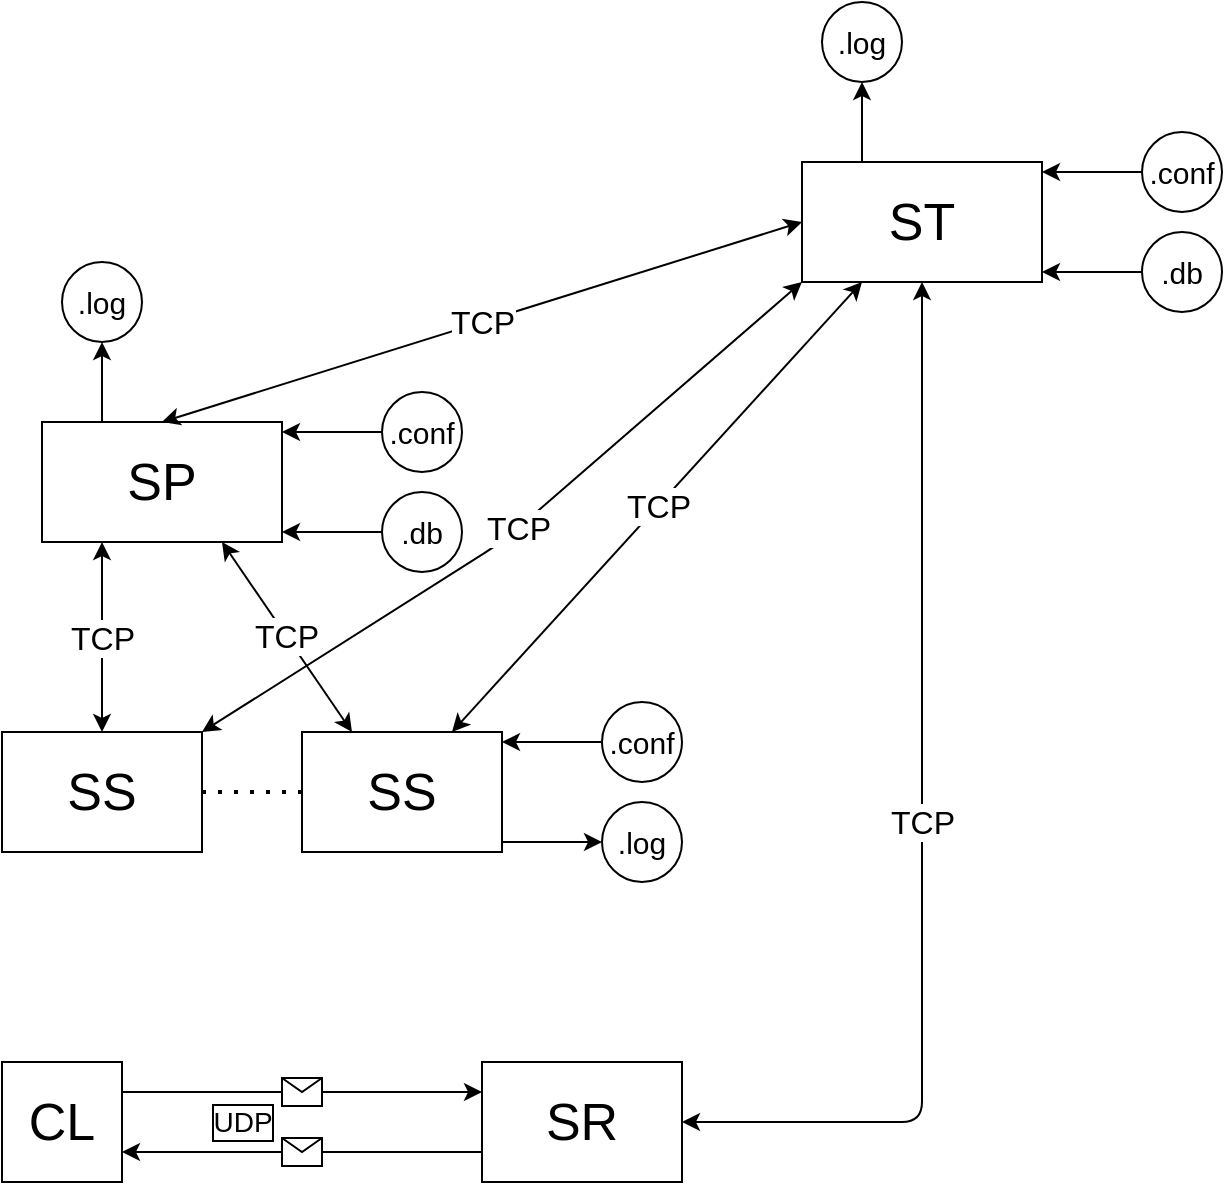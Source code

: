 <mxfile version="20.5.3" type="github">
  <diagram id="p-Q8rodp78rbxrCdaMyr" name="Page-1">
    <mxGraphModel dx="1038" dy="1679" grid="1" gridSize="10" guides="1" tooltips="1" connect="1" arrows="1" fold="1" page="1" pageScale="1" pageWidth="850" pageHeight="1100" math="0" shadow="0">
      <root>
        <mxCell id="0" />
        <mxCell id="1" parent="0" />
        <mxCell id="2" value="SP" style="rounded=0;whiteSpace=wrap;html=1;fontSize=26;" parent="1" vertex="1">
          <mxGeometry x="150" y="160" width="120" height="60" as="geometry" />
        </mxCell>
        <mxCell id="4" value="TCP&lt;font style=&quot;font-size: 16px;&quot;&gt;&lt;br style=&quot;font-size: 16px;&quot;&gt;&lt;/font&gt;" style="endArrow=classic;startArrow=classic;html=1;fontSize=16;entryX=0.25;entryY=0;entryDx=0;entryDy=0;exitX=0.75;exitY=1;exitDx=0;exitDy=0;" parent="1" source="2" target="19" edge="1">
          <mxGeometry width="50" height="50" relative="1" as="geometry">
            <mxPoint x="190" y="220" as="sourcePoint" />
            <mxPoint x="305" y="280" as="targetPoint" />
          </mxGeometry>
        </mxCell>
        <mxCell id="6" value="&lt;br&gt;" style="endArrow=classic;html=1;fontSize=16;exitX=0;exitY=0.5;exitDx=0;exitDy=0;entryX=1;entryY=0;entryDx=0;entryDy=0;" parent="1" source="28" edge="1">
          <mxGeometry x="-1" y="-20" width="50" height="50" relative="1" as="geometry">
            <mxPoint x="320" y="180" as="sourcePoint" />
            <mxPoint x="270" y="165" as="targetPoint" />
            <mxPoint x="20" y="20" as="offset" />
          </mxGeometry>
        </mxCell>
        <mxCell id="8" value="" style="endArrow=classic;html=1;fontSize=16;exitX=0.25;exitY=0;exitDx=0;exitDy=0;" parent="1" source="2" edge="1">
          <mxGeometry x="1" y="-22" width="50" height="50" relative="1" as="geometry">
            <mxPoint x="200" y="130" as="sourcePoint" />
            <mxPoint x="180" y="120" as="targetPoint" />
            <mxPoint x="-2" y="-10" as="offset" />
          </mxGeometry>
        </mxCell>
        <mxCell id="9" value="CL" style="rounded=0;whiteSpace=wrap;html=1;fontSize=26;" parent="1" vertex="1">
          <mxGeometry x="130" y="480" width="60" height="60" as="geometry" />
        </mxCell>
        <mxCell id="16" value="" style="endArrow=none;dashed=1;html=1;dashPattern=1 3;strokeWidth=2;fontSize=16;exitX=1;exitY=0.5;exitDx=0;exitDy=0;" parent="1" source="18" edge="1">
          <mxGeometry width="50" height="50" relative="1" as="geometry">
            <mxPoint x="220" y="345" as="sourcePoint" />
            <mxPoint x="280" y="345" as="targetPoint" />
          </mxGeometry>
        </mxCell>
        <mxCell id="18" value="SS" style="rounded=0;whiteSpace=wrap;html=1;fontSize=26;" parent="1" vertex="1">
          <mxGeometry x="130" y="315" width="100" height="60" as="geometry" />
        </mxCell>
        <mxCell id="19" value="SS" style="rounded=0;whiteSpace=wrap;html=1;fontSize=26;" parent="1" vertex="1">
          <mxGeometry x="280" y="315" width="100" height="60" as="geometry" />
        </mxCell>
        <mxCell id="24" value="" style="endArrow=classic;html=1;rounded=1;labelBorderColor=default;fontSize=16;entryX=0;entryY=0.25;entryDx=0;entryDy=0;exitX=1;exitY=0.25;exitDx=0;exitDy=0;" parent="1" source="9" target="9mBYy3MYTDiPbNTP9v6o-39" edge="1">
          <mxGeometry relative="1" as="geometry">
            <mxPoint x="57.16" y="598.57" as="sourcePoint" />
            <mxPoint x="157.16" y="510" as="targetPoint" />
          </mxGeometry>
        </mxCell>
        <mxCell id="25" value="" style="shape=message;html=1;outlineConnect=0;fontSize=16;" parent="24" vertex="1">
          <mxGeometry width="20" height="14" relative="1" as="geometry">
            <mxPoint x="-10" y="-7" as="offset" />
          </mxGeometry>
        </mxCell>
        <mxCell id="26" value="UDP" style="endArrow=classic;html=1;rounded=1;labelBorderColor=default;fontSize=14;entryX=1;entryY=0.75;entryDx=0;entryDy=0;exitX=0;exitY=0.75;exitDx=0;exitDy=0;" parent="1" source="9mBYy3MYTDiPbNTP9v6o-39" target="9" edge="1">
          <mxGeometry x="0.333" y="-15" relative="1" as="geometry">
            <mxPoint x="200.0" y="539.82" as="sourcePoint" />
            <mxPoint x="187.16" y="540" as="targetPoint" />
            <mxPoint as="offset" />
          </mxGeometry>
        </mxCell>
        <mxCell id="27" value="" style="shape=message;html=1;outlineConnect=0;fontSize=16;" parent="26" vertex="1">
          <mxGeometry width="20" height="14" relative="1" as="geometry">
            <mxPoint x="-10" y="-7" as="offset" />
          </mxGeometry>
        </mxCell>
        <mxCell id="28" value=".conf" style="ellipse;whiteSpace=wrap;html=1;aspect=fixed;fontSize=15;" parent="1" vertex="1">
          <mxGeometry x="320" y="145" width="40" height="40" as="geometry" />
        </mxCell>
        <mxCell id="29" value="&lt;br&gt;" style="endArrow=classic;html=1;fontSize=16;exitX=0;exitY=0.5;exitDx=0;exitDy=0;" parent="1" source="30" edge="1">
          <mxGeometry x="-1" y="-20" width="50" height="50" relative="1" as="geometry">
            <mxPoint x="320" y="220" as="sourcePoint" />
            <mxPoint x="270" y="215.0" as="targetPoint" />
            <mxPoint x="20" y="20" as="offset" />
          </mxGeometry>
        </mxCell>
        <mxCell id="30" value=".db" style="ellipse;whiteSpace=wrap;html=1;aspect=fixed;fontSize=15;" parent="1" vertex="1">
          <mxGeometry x="320" y="195" width="40" height="40" as="geometry" />
        </mxCell>
        <mxCell id="34" value=".log" style="ellipse;whiteSpace=wrap;html=1;aspect=fixed;fontSize=15;" parent="1" vertex="1">
          <mxGeometry x="160" y="80" width="40" height="40" as="geometry" />
        </mxCell>
        <mxCell id="35" value="&lt;br&gt;" style="endArrow=classic;html=1;fontSize=16;exitX=0;exitY=0.5;exitDx=0;exitDy=0;entryX=1;entryY=0;entryDx=0;entryDy=0;" parent="1" source="36" edge="1">
          <mxGeometry x="-1" y="-20" width="50" height="50" relative="1" as="geometry">
            <mxPoint x="430" y="335" as="sourcePoint" />
            <mxPoint x="380" y="320.0" as="targetPoint" />
            <mxPoint x="20" y="20" as="offset" />
          </mxGeometry>
        </mxCell>
        <mxCell id="36" value=".conf" style="ellipse;whiteSpace=wrap;html=1;aspect=fixed;fontSize=15;" parent="1" vertex="1">
          <mxGeometry x="430" y="300" width="40" height="40" as="geometry" />
        </mxCell>
        <mxCell id="37" value="&lt;br&gt;" style="endArrow=classic;html=1;fontSize=16;entryX=0;entryY=0.5;entryDx=0;entryDy=0;" parent="1" target="38" edge="1">
          <mxGeometry x="-1" y="-20" width="50" height="50" relative="1" as="geometry">
            <mxPoint x="380" y="370" as="sourcePoint" />
            <mxPoint x="410" y="355" as="targetPoint" />
            <mxPoint x="20" y="20" as="offset" />
          </mxGeometry>
        </mxCell>
        <mxCell id="38" value=".log" style="ellipse;whiteSpace=wrap;html=1;aspect=fixed;fontSize=15;" parent="1" vertex="1">
          <mxGeometry x="430" y="350" width="40" height="40" as="geometry" />
        </mxCell>
        <mxCell id="9mBYy3MYTDiPbNTP9v6o-38" value="TCP&lt;font style=&quot;font-size: 16px;&quot;&gt;&lt;br style=&quot;font-size: 16px;&quot;&gt;&lt;/font&gt;" style="endArrow=classic;startArrow=classic;html=1;fontSize=16;entryX=0.5;entryY=0;entryDx=0;entryDy=0;exitX=0.25;exitY=1;exitDx=0;exitDy=0;" edge="1" parent="1" source="2" target="18">
          <mxGeometry width="50" height="50" relative="1" as="geometry">
            <mxPoint x="90" y="210" as="sourcePoint" />
            <mxPoint x="185" y="305" as="targetPoint" />
          </mxGeometry>
        </mxCell>
        <mxCell id="9mBYy3MYTDiPbNTP9v6o-39" value="SR" style="rounded=0;whiteSpace=wrap;html=1;fontSize=26;" vertex="1" parent="1">
          <mxGeometry x="370" y="480" width="100" height="60" as="geometry" />
        </mxCell>
        <mxCell id="9mBYy3MYTDiPbNTP9v6o-40" value="ST" style="rounded=0;whiteSpace=wrap;html=1;fontSize=26;" vertex="1" parent="1">
          <mxGeometry x="530" y="30" width="120" height="60" as="geometry" />
        </mxCell>
        <mxCell id="9mBYy3MYTDiPbNTP9v6o-49" value="TCP&lt;font style=&quot;font-size: 16px;&quot;&gt;&lt;br style=&quot;font-size: 16px;&quot;&gt;&lt;/font&gt;" style="endArrow=classic;startArrow=classic;html=1;fontSize=16;entryX=1;entryY=0.5;entryDx=0;entryDy=0;exitX=0.5;exitY=1;exitDx=0;exitDy=0;" edge="1" parent="1" source="9mBYy3MYTDiPbNTP9v6o-40" target="9mBYy3MYTDiPbNTP9v6o-39">
          <mxGeometry width="50" height="50" relative="1" as="geometry">
            <mxPoint x="530" y="350" as="sourcePoint" />
            <mxPoint x="595" y="445" as="targetPoint" />
            <Array as="points">
              <mxPoint x="590" y="510" />
            </Array>
          </mxGeometry>
        </mxCell>
        <mxCell id="9mBYy3MYTDiPbNTP9v6o-50" value="TCP&lt;font style=&quot;font-size: 16px;&quot;&gt;&lt;br style=&quot;font-size: 16px;&quot;&gt;&lt;/font&gt;" style="endArrow=classic;startArrow=classic;html=1;fontSize=16;entryX=0.5;entryY=0;entryDx=0;entryDy=0;exitX=0;exitY=0.5;exitDx=0;exitDy=0;" edge="1" parent="1" source="9mBYy3MYTDiPbNTP9v6o-40" target="2">
          <mxGeometry width="50" height="50" relative="1" as="geometry">
            <mxPoint x="393" y="65" as="sourcePoint" />
            <mxPoint x="458" y="160" as="targetPoint" />
          </mxGeometry>
        </mxCell>
        <mxCell id="9mBYy3MYTDiPbNTP9v6o-55" value="&lt;br&gt;" style="endArrow=classic;html=1;fontSize=16;exitX=0;exitY=0.5;exitDx=0;exitDy=0;entryX=1;entryY=0;entryDx=0;entryDy=0;" edge="1" parent="1" source="9mBYy3MYTDiPbNTP9v6o-56">
          <mxGeometry x="-1" y="-20" width="50" height="50" relative="1" as="geometry">
            <mxPoint x="700" y="50" as="sourcePoint" />
            <mxPoint x="650" y="35" as="targetPoint" />
            <mxPoint x="20" y="20" as="offset" />
          </mxGeometry>
        </mxCell>
        <mxCell id="9mBYy3MYTDiPbNTP9v6o-56" value=".conf" style="ellipse;whiteSpace=wrap;html=1;aspect=fixed;fontSize=15;" vertex="1" parent="1">
          <mxGeometry x="700" y="15" width="40" height="40" as="geometry" />
        </mxCell>
        <mxCell id="9mBYy3MYTDiPbNTP9v6o-57" value="&lt;br&gt;" style="endArrow=classic;html=1;fontSize=16;exitX=0;exitY=0.5;exitDx=0;exitDy=0;" edge="1" parent="1" source="9mBYy3MYTDiPbNTP9v6o-58">
          <mxGeometry x="-1" y="-20" width="50" height="50" relative="1" as="geometry">
            <mxPoint x="700" y="90" as="sourcePoint" />
            <mxPoint x="650" y="85" as="targetPoint" />
            <mxPoint x="20" y="20" as="offset" />
          </mxGeometry>
        </mxCell>
        <mxCell id="9mBYy3MYTDiPbNTP9v6o-58" value=".db" style="ellipse;whiteSpace=wrap;html=1;aspect=fixed;fontSize=15;" vertex="1" parent="1">
          <mxGeometry x="700" y="65" width="40" height="40" as="geometry" />
        </mxCell>
        <mxCell id="9mBYy3MYTDiPbNTP9v6o-59" value="" style="endArrow=classic;html=1;fontSize=16;exitX=0.25;exitY=0;exitDx=0;exitDy=0;" edge="1" parent="1">
          <mxGeometry x="1" y="-22" width="50" height="50" relative="1" as="geometry">
            <mxPoint x="560" y="30" as="sourcePoint" />
            <mxPoint x="560" y="-10" as="targetPoint" />
            <mxPoint x="-2" y="-10" as="offset" />
          </mxGeometry>
        </mxCell>
        <mxCell id="9mBYy3MYTDiPbNTP9v6o-60" value=".log" style="ellipse;whiteSpace=wrap;html=1;aspect=fixed;fontSize=15;" vertex="1" parent="1">
          <mxGeometry x="540" y="-50" width="40" height="40" as="geometry" />
        </mxCell>
        <mxCell id="9mBYy3MYTDiPbNTP9v6o-61" value="TCP&lt;font style=&quot;font-size: 16px;&quot;&gt;&lt;br style=&quot;font-size: 16px;&quot;&gt;&lt;/font&gt;" style="endArrow=classic;startArrow=classic;html=1;fontSize=16;entryX=0.75;entryY=0;entryDx=0;entryDy=0;exitX=0.25;exitY=1;exitDx=0;exitDy=0;" edge="1" parent="1" source="9mBYy3MYTDiPbNTP9v6o-40" target="19">
          <mxGeometry width="50" height="50" relative="1" as="geometry">
            <mxPoint x="540" y="70" as="sourcePoint" />
            <mxPoint x="220" y="170" as="targetPoint" />
          </mxGeometry>
        </mxCell>
        <mxCell id="9mBYy3MYTDiPbNTP9v6o-62" value="TCP&lt;font style=&quot;font-size: 16px;&quot;&gt;&lt;br style=&quot;font-size: 16px;&quot;&gt;&lt;/font&gt;" style="endArrow=classic;startArrow=classic;html=1;fontSize=16;entryX=1;entryY=0;entryDx=0;entryDy=0;exitX=0;exitY=1;exitDx=0;exitDy=0;" edge="1" parent="1" source="9mBYy3MYTDiPbNTP9v6o-40" target="18">
          <mxGeometry width="50" height="50" relative="1" as="geometry">
            <mxPoint x="570" y="100" as="sourcePoint" />
            <mxPoint x="365" y="325" as="targetPoint" />
            <Array as="points">
              <mxPoint x="380" y="220" />
            </Array>
          </mxGeometry>
        </mxCell>
      </root>
    </mxGraphModel>
  </diagram>
</mxfile>
